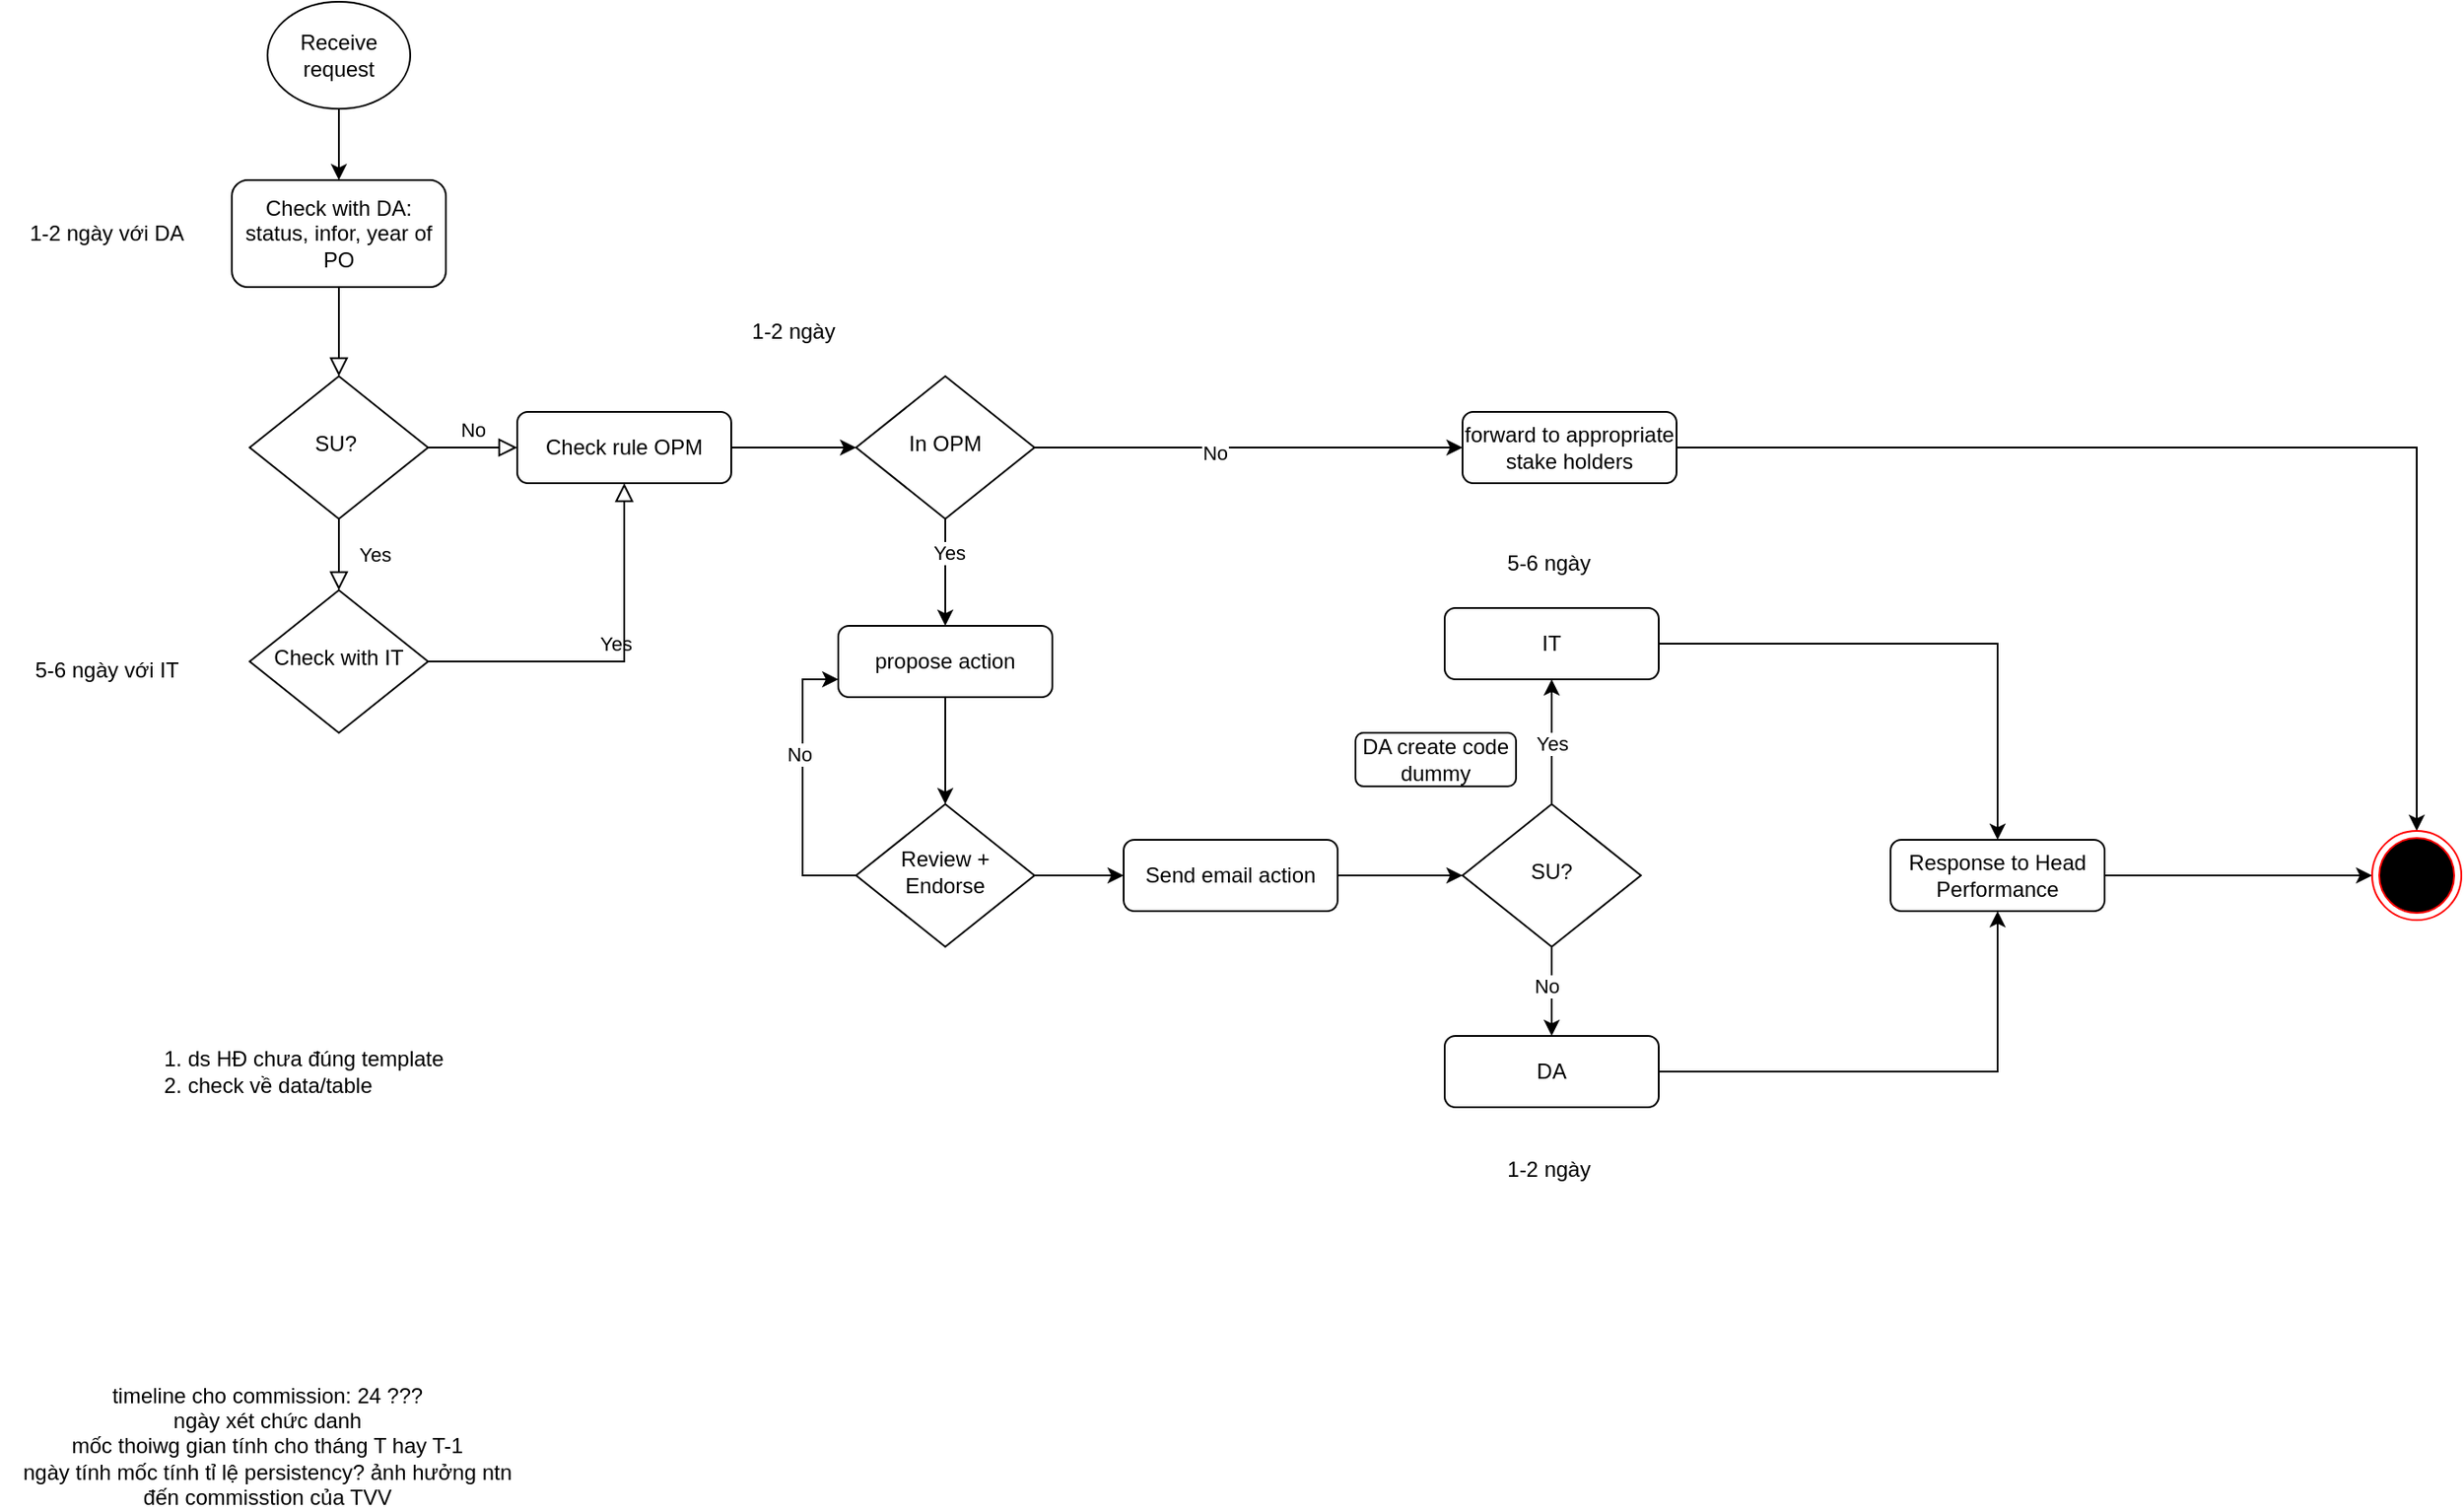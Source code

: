 <mxfile version="24.7.8">
  <diagram id="C5RBs43oDa-KdzZeNtuy" name="Page-1">
    <mxGraphModel dx="1500" dy="1976" grid="1" gridSize="10" guides="1" tooltips="1" connect="1" arrows="1" fold="1" page="1" pageScale="1" pageWidth="827" pageHeight="1169" math="0" shadow="0">
      <root>
        <mxCell id="WIyWlLk6GJQsqaUBKTNV-0" />
        <mxCell id="WIyWlLk6GJQsqaUBKTNV-1" parent="WIyWlLk6GJQsqaUBKTNV-0" />
        <mxCell id="WIyWlLk6GJQsqaUBKTNV-2" value="" style="rounded=0;html=1;jettySize=auto;orthogonalLoop=1;fontSize=11;endArrow=block;endFill=0;endSize=8;strokeWidth=1;shadow=0;labelBackgroundColor=none;edgeStyle=orthogonalEdgeStyle;" parent="WIyWlLk6GJQsqaUBKTNV-1" source="WIyWlLk6GJQsqaUBKTNV-3" target="WIyWlLk6GJQsqaUBKTNV-6" edge="1">
          <mxGeometry relative="1" as="geometry" />
        </mxCell>
        <mxCell id="WIyWlLk6GJQsqaUBKTNV-3" value="Check with DA: status, infor, year of PO" style="rounded=1;whiteSpace=wrap;html=1;fontSize=12;glass=0;strokeWidth=1;shadow=0;" parent="WIyWlLk6GJQsqaUBKTNV-1" vertex="1">
          <mxGeometry x="160" y="60" width="120" height="60" as="geometry" />
        </mxCell>
        <mxCell id="WIyWlLk6GJQsqaUBKTNV-4" value="Yes" style="rounded=0;html=1;jettySize=auto;orthogonalLoop=1;fontSize=11;endArrow=block;endFill=0;endSize=8;strokeWidth=1;shadow=0;labelBackgroundColor=none;edgeStyle=orthogonalEdgeStyle;" parent="WIyWlLk6GJQsqaUBKTNV-1" source="WIyWlLk6GJQsqaUBKTNV-6" target="WIyWlLk6GJQsqaUBKTNV-10" edge="1">
          <mxGeometry y="20" relative="1" as="geometry">
            <mxPoint as="offset" />
          </mxGeometry>
        </mxCell>
        <mxCell id="WIyWlLk6GJQsqaUBKTNV-5" value="No" style="edgeStyle=orthogonalEdgeStyle;rounded=0;html=1;jettySize=auto;orthogonalLoop=1;fontSize=11;endArrow=block;endFill=0;endSize=8;strokeWidth=1;shadow=0;labelBackgroundColor=none;" parent="WIyWlLk6GJQsqaUBKTNV-1" source="WIyWlLk6GJQsqaUBKTNV-6" target="WIyWlLk6GJQsqaUBKTNV-7" edge="1">
          <mxGeometry y="10" relative="1" as="geometry">
            <mxPoint as="offset" />
          </mxGeometry>
        </mxCell>
        <mxCell id="WIyWlLk6GJQsqaUBKTNV-6" value="SU?&amp;nbsp;" style="rhombus;whiteSpace=wrap;html=1;shadow=0;fontFamily=Helvetica;fontSize=12;align=center;strokeWidth=1;spacing=6;spacingTop=-4;" parent="WIyWlLk6GJQsqaUBKTNV-1" vertex="1">
          <mxGeometry x="170" y="170" width="100" height="80" as="geometry" />
        </mxCell>
        <mxCell id="Bd9iW0a9v76xwMaIJMBL-3" style="edgeStyle=orthogonalEdgeStyle;rounded=0;orthogonalLoop=1;jettySize=auto;html=1;" edge="1" parent="WIyWlLk6GJQsqaUBKTNV-1" source="WIyWlLk6GJQsqaUBKTNV-7" target="Bd9iW0a9v76xwMaIJMBL-2">
          <mxGeometry relative="1" as="geometry" />
        </mxCell>
        <mxCell id="WIyWlLk6GJQsqaUBKTNV-7" value="Check rule OPM" style="rounded=1;whiteSpace=wrap;html=1;fontSize=12;glass=0;strokeWidth=1;shadow=0;" parent="WIyWlLk6GJQsqaUBKTNV-1" vertex="1">
          <mxGeometry x="320" y="190" width="120" height="40" as="geometry" />
        </mxCell>
        <mxCell id="WIyWlLk6GJQsqaUBKTNV-9" value="Yes" style="edgeStyle=orthogonalEdgeStyle;rounded=0;html=1;jettySize=auto;orthogonalLoop=1;fontSize=11;endArrow=block;endFill=0;endSize=8;strokeWidth=1;shadow=0;labelBackgroundColor=none;entryX=0.5;entryY=1;entryDx=0;entryDy=0;" parent="WIyWlLk6GJQsqaUBKTNV-1" source="WIyWlLk6GJQsqaUBKTNV-10" target="WIyWlLk6GJQsqaUBKTNV-7" edge="1">
          <mxGeometry y="10" relative="1" as="geometry">
            <mxPoint as="offset" />
            <mxPoint x="320" y="330" as="targetPoint" />
          </mxGeometry>
        </mxCell>
        <mxCell id="WIyWlLk6GJQsqaUBKTNV-10" value="Check with IT" style="rhombus;whiteSpace=wrap;html=1;shadow=0;fontFamily=Helvetica;fontSize=12;align=center;strokeWidth=1;spacing=6;spacingTop=-4;" parent="WIyWlLk6GJQsqaUBKTNV-1" vertex="1">
          <mxGeometry x="170" y="290" width="100" height="80" as="geometry" />
        </mxCell>
        <mxCell id="Bd9iW0a9v76xwMaIJMBL-1" style="edgeStyle=orthogonalEdgeStyle;rounded=0;orthogonalLoop=1;jettySize=auto;html=1;entryX=0.5;entryY=0;entryDx=0;entryDy=0;" edge="1" parent="WIyWlLk6GJQsqaUBKTNV-1" source="Bd9iW0a9v76xwMaIJMBL-0" target="WIyWlLk6GJQsqaUBKTNV-3">
          <mxGeometry relative="1" as="geometry" />
        </mxCell>
        <mxCell id="Bd9iW0a9v76xwMaIJMBL-0" value="Receive request" style="ellipse;whiteSpace=wrap;html=1;" vertex="1" parent="WIyWlLk6GJQsqaUBKTNV-1">
          <mxGeometry x="180" y="-40" width="80" height="60" as="geometry" />
        </mxCell>
        <mxCell id="Bd9iW0a9v76xwMaIJMBL-5" style="edgeStyle=orthogonalEdgeStyle;rounded=0;orthogonalLoop=1;jettySize=auto;html=1;entryX=0.5;entryY=0;entryDx=0;entryDy=0;" edge="1" parent="WIyWlLk6GJQsqaUBKTNV-1" source="Bd9iW0a9v76xwMaIJMBL-2" target="Bd9iW0a9v76xwMaIJMBL-4">
          <mxGeometry relative="1" as="geometry" />
        </mxCell>
        <mxCell id="Bd9iW0a9v76xwMaIJMBL-15" value="Yes" style="edgeLabel;html=1;align=center;verticalAlign=middle;resizable=0;points=[];" vertex="1" connectable="0" parent="Bd9iW0a9v76xwMaIJMBL-5">
          <mxGeometry x="-0.388" y="2" relative="1" as="geometry">
            <mxPoint as="offset" />
          </mxGeometry>
        </mxCell>
        <mxCell id="Bd9iW0a9v76xwMaIJMBL-10" style="edgeStyle=orthogonalEdgeStyle;rounded=0;orthogonalLoop=1;jettySize=auto;html=1;entryX=0;entryY=0.5;entryDx=0;entryDy=0;" edge="1" parent="WIyWlLk6GJQsqaUBKTNV-1" source="Bd9iW0a9v76xwMaIJMBL-2" target="Bd9iW0a9v76xwMaIJMBL-9">
          <mxGeometry relative="1" as="geometry" />
        </mxCell>
        <mxCell id="Bd9iW0a9v76xwMaIJMBL-12" value="No" style="edgeLabel;html=1;align=center;verticalAlign=middle;resizable=0;points=[];" vertex="1" connectable="0" parent="Bd9iW0a9v76xwMaIJMBL-10">
          <mxGeometry x="-0.161" y="-3" relative="1" as="geometry">
            <mxPoint as="offset" />
          </mxGeometry>
        </mxCell>
        <mxCell id="Bd9iW0a9v76xwMaIJMBL-2" value="In OPM" style="rhombus;whiteSpace=wrap;html=1;shadow=0;fontFamily=Helvetica;fontSize=12;align=center;strokeWidth=1;spacing=6;spacingTop=-4;" vertex="1" parent="WIyWlLk6GJQsqaUBKTNV-1">
          <mxGeometry x="510" y="170" width="100" height="80" as="geometry" />
        </mxCell>
        <mxCell id="Bd9iW0a9v76xwMaIJMBL-8" style="edgeStyle=orthogonalEdgeStyle;rounded=0;orthogonalLoop=1;jettySize=auto;html=1;entryX=0.5;entryY=0;entryDx=0;entryDy=0;" edge="1" parent="WIyWlLk6GJQsqaUBKTNV-1" source="Bd9iW0a9v76xwMaIJMBL-4" target="Bd9iW0a9v76xwMaIJMBL-7">
          <mxGeometry relative="1" as="geometry" />
        </mxCell>
        <mxCell id="Bd9iW0a9v76xwMaIJMBL-4" value="propose action" style="rounded=1;whiteSpace=wrap;html=1;fontSize=12;glass=0;strokeWidth=1;shadow=0;" vertex="1" parent="WIyWlLk6GJQsqaUBKTNV-1">
          <mxGeometry x="500" y="310" width="120" height="40" as="geometry" />
        </mxCell>
        <mxCell id="Bd9iW0a9v76xwMaIJMBL-16" style="edgeStyle=orthogonalEdgeStyle;rounded=0;orthogonalLoop=1;jettySize=auto;html=1;entryX=0;entryY=0.75;entryDx=0;entryDy=0;" edge="1" parent="WIyWlLk6GJQsqaUBKTNV-1" source="Bd9iW0a9v76xwMaIJMBL-7" target="Bd9iW0a9v76xwMaIJMBL-4">
          <mxGeometry relative="1" as="geometry">
            <Array as="points">
              <mxPoint x="480" y="450" />
              <mxPoint x="480" y="340" />
            </Array>
          </mxGeometry>
        </mxCell>
        <mxCell id="Bd9iW0a9v76xwMaIJMBL-17" value="No" style="edgeLabel;html=1;align=center;verticalAlign=middle;resizable=0;points=[];" vertex="1" connectable="0" parent="Bd9iW0a9v76xwMaIJMBL-16">
          <mxGeometry x="0.234" y="2" relative="1" as="geometry">
            <mxPoint as="offset" />
          </mxGeometry>
        </mxCell>
        <mxCell id="Bd9iW0a9v76xwMaIJMBL-19" style="edgeStyle=orthogonalEdgeStyle;rounded=0;orthogonalLoop=1;jettySize=auto;html=1;entryX=0;entryY=0.5;entryDx=0;entryDy=0;" edge="1" parent="WIyWlLk6GJQsqaUBKTNV-1" source="Bd9iW0a9v76xwMaIJMBL-7" target="Bd9iW0a9v76xwMaIJMBL-18">
          <mxGeometry relative="1" as="geometry" />
        </mxCell>
        <mxCell id="Bd9iW0a9v76xwMaIJMBL-7" value="Review + Endorse" style="rhombus;whiteSpace=wrap;html=1;shadow=0;fontFamily=Helvetica;fontSize=12;align=center;strokeWidth=1;spacing=6;spacingTop=-4;" vertex="1" parent="WIyWlLk6GJQsqaUBKTNV-1">
          <mxGeometry x="510" y="410" width="100" height="80" as="geometry" />
        </mxCell>
        <mxCell id="Bd9iW0a9v76xwMaIJMBL-32" style="edgeStyle=orthogonalEdgeStyle;rounded=0;orthogonalLoop=1;jettySize=auto;html=1;entryX=0.5;entryY=0;entryDx=0;entryDy=0;" edge="1" parent="WIyWlLk6GJQsqaUBKTNV-1" source="Bd9iW0a9v76xwMaIJMBL-9" target="Bd9iW0a9v76xwMaIJMBL-31">
          <mxGeometry relative="1" as="geometry" />
        </mxCell>
        <mxCell id="Bd9iW0a9v76xwMaIJMBL-9" value="forward to appropriate stake holders" style="rounded=1;whiteSpace=wrap;html=1;fontSize=12;glass=0;strokeWidth=1;shadow=0;" vertex="1" parent="WIyWlLk6GJQsqaUBKTNV-1">
          <mxGeometry x="850" y="190" width="120" height="40" as="geometry" />
        </mxCell>
        <mxCell id="Bd9iW0a9v76xwMaIJMBL-23" style="edgeStyle=orthogonalEdgeStyle;rounded=0;orthogonalLoop=1;jettySize=auto;html=1;" edge="1" parent="WIyWlLk6GJQsqaUBKTNV-1" source="Bd9iW0a9v76xwMaIJMBL-18" target="Bd9iW0a9v76xwMaIJMBL-20">
          <mxGeometry relative="1" as="geometry" />
        </mxCell>
        <mxCell id="Bd9iW0a9v76xwMaIJMBL-18" value="Send email action" style="rounded=1;whiteSpace=wrap;html=1;fontSize=12;glass=0;strokeWidth=1;shadow=0;" vertex="1" parent="WIyWlLk6GJQsqaUBKTNV-1">
          <mxGeometry x="660" y="430" width="120" height="40" as="geometry" />
        </mxCell>
        <mxCell id="Bd9iW0a9v76xwMaIJMBL-24" style="edgeStyle=orthogonalEdgeStyle;rounded=0;orthogonalLoop=1;jettySize=auto;html=1;entryX=0.5;entryY=1;entryDx=0;entryDy=0;" edge="1" parent="WIyWlLk6GJQsqaUBKTNV-1" source="Bd9iW0a9v76xwMaIJMBL-20" target="Bd9iW0a9v76xwMaIJMBL-21">
          <mxGeometry relative="1" as="geometry" />
        </mxCell>
        <mxCell id="Bd9iW0a9v76xwMaIJMBL-25" value="Yes" style="edgeLabel;html=1;align=center;verticalAlign=middle;resizable=0;points=[];" vertex="1" connectable="0" parent="Bd9iW0a9v76xwMaIJMBL-24">
          <mxGeometry x="-0.012" relative="1" as="geometry">
            <mxPoint as="offset" />
          </mxGeometry>
        </mxCell>
        <mxCell id="Bd9iW0a9v76xwMaIJMBL-26" style="edgeStyle=orthogonalEdgeStyle;rounded=0;orthogonalLoop=1;jettySize=auto;html=1;entryX=0.5;entryY=0;entryDx=0;entryDy=0;" edge="1" parent="WIyWlLk6GJQsqaUBKTNV-1" source="Bd9iW0a9v76xwMaIJMBL-20" target="Bd9iW0a9v76xwMaIJMBL-22">
          <mxGeometry relative="1" as="geometry" />
        </mxCell>
        <mxCell id="Bd9iW0a9v76xwMaIJMBL-27" value="No" style="edgeLabel;html=1;align=center;verticalAlign=middle;resizable=0;points=[];" vertex="1" connectable="0" parent="Bd9iW0a9v76xwMaIJMBL-26">
          <mxGeometry x="-0.125" y="-3" relative="1" as="geometry">
            <mxPoint as="offset" />
          </mxGeometry>
        </mxCell>
        <mxCell id="Bd9iW0a9v76xwMaIJMBL-20" value="SU?" style="rhombus;whiteSpace=wrap;html=1;shadow=0;fontFamily=Helvetica;fontSize=12;align=center;strokeWidth=1;spacing=6;spacingTop=-4;" vertex="1" parent="WIyWlLk6GJQsqaUBKTNV-1">
          <mxGeometry x="850" y="410" width="100" height="80" as="geometry" />
        </mxCell>
        <mxCell id="Bd9iW0a9v76xwMaIJMBL-29" style="edgeStyle=orthogonalEdgeStyle;rounded=0;orthogonalLoop=1;jettySize=auto;html=1;entryX=0.5;entryY=0;entryDx=0;entryDy=0;" edge="1" parent="WIyWlLk6GJQsqaUBKTNV-1" source="Bd9iW0a9v76xwMaIJMBL-21" target="Bd9iW0a9v76xwMaIJMBL-28">
          <mxGeometry relative="1" as="geometry" />
        </mxCell>
        <mxCell id="Bd9iW0a9v76xwMaIJMBL-21" value="IT" style="rounded=1;whiteSpace=wrap;html=1;fontSize=12;glass=0;strokeWidth=1;shadow=0;" vertex="1" parent="WIyWlLk6GJQsqaUBKTNV-1">
          <mxGeometry x="840" y="300" width="120" height="40" as="geometry" />
        </mxCell>
        <mxCell id="Bd9iW0a9v76xwMaIJMBL-30" style="edgeStyle=orthogonalEdgeStyle;rounded=0;orthogonalLoop=1;jettySize=auto;html=1;entryX=0.5;entryY=1;entryDx=0;entryDy=0;" edge="1" parent="WIyWlLk6GJQsqaUBKTNV-1" source="Bd9iW0a9v76xwMaIJMBL-22" target="Bd9iW0a9v76xwMaIJMBL-28">
          <mxGeometry relative="1" as="geometry" />
        </mxCell>
        <mxCell id="Bd9iW0a9v76xwMaIJMBL-22" value="DA" style="rounded=1;whiteSpace=wrap;html=1;fontSize=12;glass=0;strokeWidth=1;shadow=0;" vertex="1" parent="WIyWlLk6GJQsqaUBKTNV-1">
          <mxGeometry x="840" y="540" width="120" height="40" as="geometry" />
        </mxCell>
        <mxCell id="Bd9iW0a9v76xwMaIJMBL-34" style="edgeStyle=orthogonalEdgeStyle;rounded=0;orthogonalLoop=1;jettySize=auto;html=1;entryX=0;entryY=0.5;entryDx=0;entryDy=0;" edge="1" parent="WIyWlLk6GJQsqaUBKTNV-1" source="Bd9iW0a9v76xwMaIJMBL-28" target="Bd9iW0a9v76xwMaIJMBL-31">
          <mxGeometry relative="1" as="geometry" />
        </mxCell>
        <mxCell id="Bd9iW0a9v76xwMaIJMBL-28" value="Response to Head Performance" style="rounded=1;whiteSpace=wrap;html=1;fontSize=12;glass=0;strokeWidth=1;shadow=0;" vertex="1" parent="WIyWlLk6GJQsqaUBKTNV-1">
          <mxGeometry x="1090" y="430" width="120" height="40" as="geometry" />
        </mxCell>
        <mxCell id="Bd9iW0a9v76xwMaIJMBL-31" value="" style="ellipse;html=1;shape=endState;fillColor=#000000;strokeColor=#ff0000;" vertex="1" parent="WIyWlLk6GJQsqaUBKTNV-1">
          <mxGeometry x="1360" y="425" width="50" height="50" as="geometry" />
        </mxCell>
        <mxCell id="Bd9iW0a9v76xwMaIJMBL-36" value="1-2 ngày với DA" style="text;html=1;align=center;verticalAlign=middle;whiteSpace=wrap;rounded=0;" vertex="1" parent="WIyWlLk6GJQsqaUBKTNV-1">
          <mxGeometry x="30" y="75" width="120" height="30" as="geometry" />
        </mxCell>
        <mxCell id="Bd9iW0a9v76xwMaIJMBL-37" value="5-6 ngày với IT" style="text;html=1;align=center;verticalAlign=middle;whiteSpace=wrap;rounded=0;" vertex="1" parent="WIyWlLk6GJQsqaUBKTNV-1">
          <mxGeometry x="30" y="320" width="120" height="30" as="geometry" />
        </mxCell>
        <mxCell id="Bd9iW0a9v76xwMaIJMBL-39" value="1-2 ngày" style="text;html=1;align=center;verticalAlign=middle;whiteSpace=wrap;rounded=0;" vertex="1" parent="WIyWlLk6GJQsqaUBKTNV-1">
          <mxGeometry x="330" y="130" width="290" height="30" as="geometry" />
        </mxCell>
        <mxCell id="Bd9iW0a9v76xwMaIJMBL-40" value="1-2 ngày" style="text;html=1;align=center;verticalAlign=middle;whiteSpace=wrap;rounded=0;" vertex="1" parent="WIyWlLk6GJQsqaUBKTNV-1">
          <mxGeometry x="837" y="600" width="123" height="30" as="geometry" />
        </mxCell>
        <mxCell id="Bd9iW0a9v76xwMaIJMBL-41" value="5-6 ngày" style="text;html=1;align=center;verticalAlign=middle;whiteSpace=wrap;rounded=0;" vertex="1" parent="WIyWlLk6GJQsqaUBKTNV-1">
          <mxGeometry x="837" y="260" width="123" height="30" as="geometry" />
        </mxCell>
        <mxCell id="Bd9iW0a9v76xwMaIJMBL-42" value="DA create code dummy" style="rounded=1;whiteSpace=wrap;html=1;fontSize=12;glass=0;strokeWidth=1;shadow=0;" vertex="1" parent="WIyWlLk6GJQsqaUBKTNV-1">
          <mxGeometry x="790" y="370" width="90" height="30" as="geometry" />
        </mxCell>
        <mxCell id="Bd9iW0a9v76xwMaIJMBL-43" value="1. ds HĐ chưa đúng template&lt;div&gt;2. check về data/table&amp;nbsp;&lt;/div&gt;" style="text;html=1;align=left;verticalAlign=middle;whiteSpace=wrap;rounded=0;" vertex="1" parent="WIyWlLk6GJQsqaUBKTNV-1">
          <mxGeometry x="120" y="545" width="220" height="30" as="geometry" />
        </mxCell>
        <mxCell id="Bd9iW0a9v76xwMaIJMBL-44" value="&lt;div&gt;&lt;br&gt;&lt;/div&gt;&lt;div&gt;&lt;br&gt;&lt;/div&gt;" style="text;html=1;align=center;verticalAlign=middle;whiteSpace=wrap;rounded=0;" vertex="1" parent="WIyWlLk6GJQsqaUBKTNV-1">
          <mxGeometry x="220" y="610" width="120" height="30" as="geometry" />
        </mxCell>
        <mxCell id="Bd9iW0a9v76xwMaIJMBL-45" value="timeline cho commission: 24 ???&lt;div&gt;ngày xét chức danh&lt;/div&gt;&lt;div&gt;mốc thoiwg gian tính cho tháng T hay T-1&lt;/div&gt;&lt;div&gt;ngày tính mốc tính tỉ lệ persistency? ảnh hưởng ntn đến commisstion của TVV&lt;/div&gt;" style="text;html=1;align=center;verticalAlign=middle;whiteSpace=wrap;rounded=0;" vertex="1" parent="WIyWlLk6GJQsqaUBKTNV-1">
          <mxGeometry x="40" y="740" width="280" height="60" as="geometry" />
        </mxCell>
      </root>
    </mxGraphModel>
  </diagram>
</mxfile>
